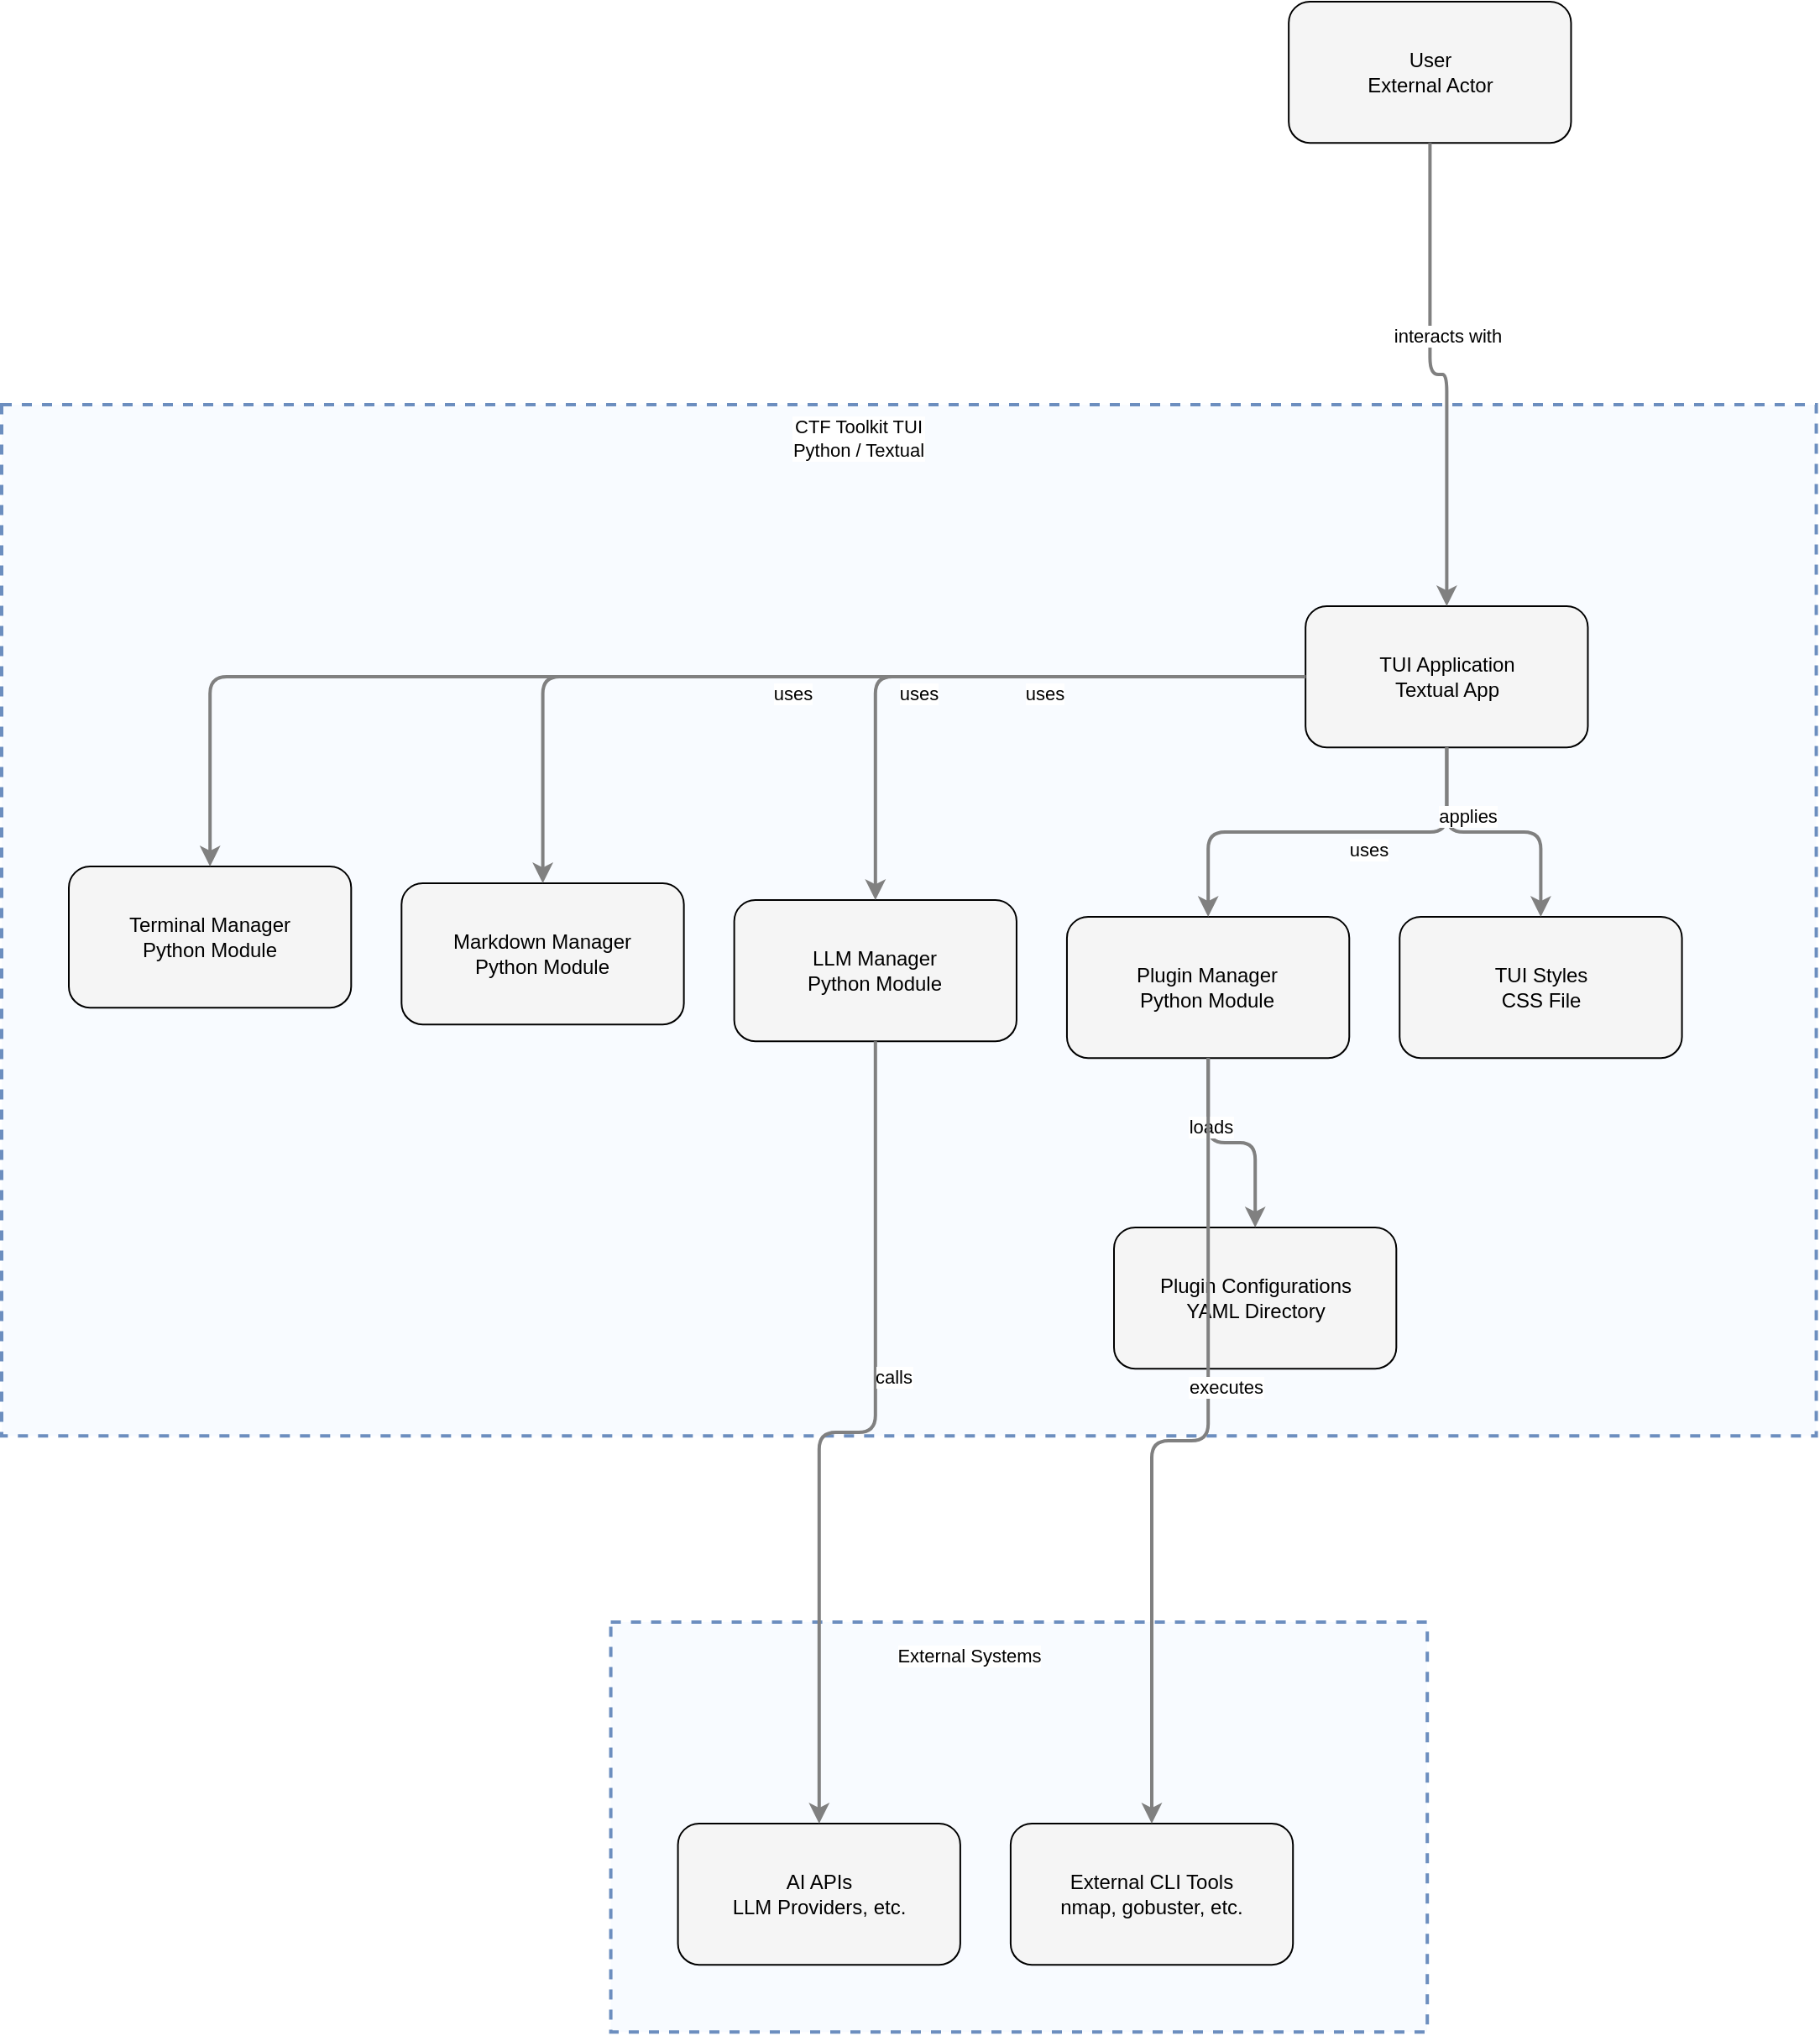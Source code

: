 <?xml version="1.0" encoding="UTF-8"?>
      <mxfile version="14.6.5" type="device">
        <diagram id="codeviz-diagram" name="System Diagram">
          <mxGraphModel dx="1000" dy="1000" grid="1" gridSize="10" guides="1" tooltips="1" connect="1" arrows="1" fold="1" page="1" pageScale="1" pageWidth="1169" pageHeight="827" math="0" shadow="0">
            <root>
              <mxCell id="0"/>
              <mxCell id="1" parent="0"/>
              <mxCell id="391" value="" style="html=1;whiteSpace=wrap;container=1;fillColor=#dae8fc;strokeColor=#6c8ebf;dashed=1;fillOpacity=20;strokeWidth=2;containerType=none;recursiveResize=0;movable=1;resizable=1;autosize=0;dropTarget=0" vertex="1" parent="1">
                <mxGeometry x="384.789" y="977" width="486.316" height="244.079" as="geometry"/>
              </mxCell>
              <mxCell id="391_label" value="External Systems" style="edgeLabel;html=1;align=center;verticalAlign=middle;resizable=0;labelBackgroundColor=white;spacing=5" vertex="1" parent="1">
                <mxGeometry x="392.789" y="985" width="410.316" height="24" as="geometry"/>
              </mxCell>
<mxCell id="392" value="" style="html=1;whiteSpace=wrap;container=1;fillColor=#dae8fc;strokeColor=#6c8ebf;dashed=1;fillOpacity=20;strokeWidth=2;containerType=none;recursiveResize=0;movable=1;resizable=1;autosize=0;dropTarget=0" vertex="1" parent="1">
                <mxGeometry x="22" y="252" width="1080.789" height="614.079" as="geometry"/>
              </mxCell>
              <mxCell id="392_label" value="CTF Toolkit TUI&lt;br&gt;Python / Textual" style="edgeLabel;html=1;align=center;verticalAlign=middle;resizable=0;labelBackgroundColor=white;spacing=5" vertex="1" parent="1">
                <mxGeometry x="30" y="260" width="1004.789" height="24" as="geometry"/>
              </mxCell>
              <mxCell id="393" value="User&lt;br&gt;External Actor" style="rounded=1;whiteSpace=wrap;html=1;fillColor=#f5f5f5" vertex="1" parent="1">
                    <mxGeometry x="788.579" y="12" width="168.158" height="84.079" as="geometry"/>
                  </mxCell>
<mxCell id="394" value="TUI Application&lt;br&gt;Textual App" style="rounded=1;whiteSpace=wrap;html=1;fillColor=#f5f5f5" vertex="1" parent="392">
                    <mxGeometry x="776.579" y="120" width="168.158" height="84.079" as="geometry"/>
                  </mxCell>
<mxCell id="395" value="Terminal Manager&lt;br&gt;Python Module" style="rounded=1;whiteSpace=wrap;html=1;fillColor=#f5f5f5" vertex="1" parent="392">
                    <mxGeometry x="40" y="275" width="168.158" height="84.079" as="geometry"/>
                  </mxCell>
<mxCell id="396" value="Markdown Manager&lt;br&gt;Python Module" style="rounded=1;whiteSpace=wrap;html=1;fillColor=#f5f5f5" vertex="1" parent="392">
                    <mxGeometry x="238.158" y="285" width="168.158" height="84.079" as="geometry"/>
                  </mxCell>
<mxCell id="397" value="LLM Manager&lt;br&gt;Python Module" style="rounded=1;whiteSpace=wrap;html=1;fillColor=#f5f5f5" vertex="1" parent="392">
                    <mxGeometry x="436.316" y="295" width="168.158" height="84.079" as="geometry"/>
                  </mxCell>
<mxCell id="398" value="Plugin Manager&lt;br&gt;Python Module" style="rounded=1;whiteSpace=wrap;html=1;fillColor=#f5f5f5" vertex="1" parent="392">
                    <mxGeometry x="634.473" y="305" width="168.158" height="84.079" as="geometry"/>
                  </mxCell>
<mxCell id="399" value="Plugin Configurations&lt;br&gt;YAML Directory" style="rounded=1;whiteSpace=wrap;html=1;fillColor=#f5f5f5" vertex="1" parent="392">
                    <mxGeometry x="662.5" y="490" width="168.158" height="84.079" as="geometry"/>
                  </mxCell>
<mxCell id="400" value="TUI Styles&lt;br&gt;CSS File" style="rounded=1;whiteSpace=wrap;html=1;fillColor=#f5f5f5" vertex="1" parent="392">
                    <mxGeometry x="832.631" y="305" width="168.158" height="84.079" as="geometry"/>
                  </mxCell>
<mxCell id="401" value="AI APIs&lt;br&gt;LLM Providers, etc." style="rounded=1;whiteSpace=wrap;html=1;fillColor=#f5f5f5" vertex="1" parent="391">
                    <mxGeometry x="40" y="120" width="168.158" height="84.079" as="geometry"/>
                  </mxCell>
<mxCell id="402" value="External CLI Tools&lt;br&gt;nmap, gobuster, etc." style="rounded=1;whiteSpace=wrap;html=1;fillColor=#f5f5f5" vertex="1" parent="391">
                    <mxGeometry x="238.158" y="120" width="168.158" height="84.079" as="geometry"/>
                  </mxCell>
              <mxCell id="edge-214" style="edgeStyle=orthogonalEdgeStyle;rounded=1;orthogonalLoop=1;jettySize=auto;html=1;strokeColor=#808080;strokeWidth=2;jumpStyle=arc;jumpSize=10;spacing=15;labelBackgroundColor=white;labelBorderColor=none" edge="1" parent="1" source="393" target="394">
                  <mxGeometry relative="1" as="geometry"/>
                </mxCell>
                <mxCell id="edge-214_label" value="interacts with" style="edgeLabel;html=1;align=center;verticalAlign=middle;resizable=0;points=[];" vertex="1" connectable="0" parent="edge-214">
                  <mxGeometry x="-0.2" y="10" relative="1" as="geometry">
                    <mxPoint as="offset"/>
                  </mxGeometry>
                </mxCell>
<mxCell id="edge-215" style="edgeStyle=orthogonalEdgeStyle;rounded=1;orthogonalLoop=1;jettySize=auto;html=1;strokeColor=#808080;strokeWidth=2;jumpStyle=arc;jumpSize=10;spacing=15;labelBackgroundColor=white;labelBorderColor=none" edge="1" parent="1" source="394" target="395">
                  <mxGeometry relative="1" as="geometry"/>
                </mxCell>
                <mxCell id="edge-215_label" value="uses" style="edgeLabel;html=1;align=center;verticalAlign=middle;resizable=0;points=[];" vertex="1" connectable="0" parent="edge-215">
                  <mxGeometry x="-0.2" y="10" relative="1" as="geometry">
                    <mxPoint as="offset"/>
                  </mxGeometry>
                </mxCell>
<mxCell id="edge-216" style="edgeStyle=orthogonalEdgeStyle;rounded=1;orthogonalLoop=1;jettySize=auto;html=1;strokeColor=#808080;strokeWidth=2;jumpStyle=arc;jumpSize=10;spacing=15;labelBackgroundColor=white;labelBorderColor=none" edge="1" parent="1" source="394" target="396">
                  <mxGeometry relative="1" as="geometry"/>
                </mxCell>
                <mxCell id="edge-216_label" value="uses" style="edgeLabel;html=1;align=center;verticalAlign=middle;resizable=0;points=[];" vertex="1" connectable="0" parent="edge-216">
                  <mxGeometry x="-0.2" y="10" relative="1" as="geometry">
                    <mxPoint as="offset"/>
                  </mxGeometry>
                </mxCell>
<mxCell id="edge-217" style="edgeStyle=orthogonalEdgeStyle;rounded=1;orthogonalLoop=1;jettySize=auto;html=1;strokeColor=#808080;strokeWidth=2;jumpStyle=arc;jumpSize=10;spacing=15;labelBackgroundColor=white;labelBorderColor=none" edge="1" parent="1" source="394" target="397">
                  <mxGeometry relative="1" as="geometry"/>
                </mxCell>
                <mxCell id="edge-217_label" value="uses" style="edgeLabel;html=1;align=center;verticalAlign=middle;resizable=0;points=[];" vertex="1" connectable="0" parent="edge-217">
                  <mxGeometry x="-0.2" y="10" relative="1" as="geometry">
                    <mxPoint as="offset"/>
                  </mxGeometry>
                </mxCell>
<mxCell id="edge-218" style="edgeStyle=orthogonalEdgeStyle;rounded=1;orthogonalLoop=1;jettySize=auto;html=1;strokeColor=#808080;strokeWidth=2;jumpStyle=arc;jumpSize=10;spacing=15;labelBackgroundColor=white;labelBorderColor=none" edge="1" parent="1" source="394" target="398">
                  <mxGeometry relative="1" as="geometry"/>
                </mxCell>
                <mxCell id="edge-218_label" value="uses" style="edgeLabel;html=1;align=center;verticalAlign=middle;resizable=0;points=[];" vertex="1" connectable="0" parent="edge-218">
                  <mxGeometry x="-0.2" y="10" relative="1" as="geometry">
                    <mxPoint as="offset"/>
                  </mxGeometry>
                </mxCell>
<mxCell id="edge-219" style="edgeStyle=orthogonalEdgeStyle;rounded=1;orthogonalLoop=1;jettySize=auto;html=1;strokeColor=#808080;strokeWidth=2;jumpStyle=arc;jumpSize=10;spacing=15;labelBackgroundColor=white;labelBorderColor=none" edge="1" parent="1" source="394" target="400">
                  <mxGeometry relative="1" as="geometry"/>
                </mxCell>
                <mxCell id="edge-219_label" value="applies" style="edgeLabel;html=1;align=center;verticalAlign=middle;resizable=0;points=[];" vertex="1" connectable="0" parent="edge-219">
                  <mxGeometry x="-0.2" y="10" relative="1" as="geometry">
                    <mxPoint as="offset"/>
                  </mxGeometry>
                </mxCell>
<mxCell id="edge-220" style="edgeStyle=orthogonalEdgeStyle;rounded=1;orthogonalLoop=1;jettySize=auto;html=1;strokeColor=#808080;strokeWidth=2;jumpStyle=arc;jumpSize=10;spacing=15;labelBackgroundColor=white;labelBorderColor=none" edge="1" parent="1" source="398" target="399">
                  <mxGeometry relative="1" as="geometry"/>
                </mxCell>
                <mxCell id="edge-220_label" value="loads" style="edgeLabel;html=1;align=center;verticalAlign=middle;resizable=0;points=[];" vertex="1" connectable="0" parent="edge-220">
                  <mxGeometry x="-0.2" y="10" relative="1" as="geometry">
                    <mxPoint as="offset"/>
                  </mxGeometry>
                </mxCell>
<mxCell id="edge-221" style="edgeStyle=orthogonalEdgeStyle;rounded=1;orthogonalLoop=1;jettySize=auto;html=1;strokeColor=#808080;strokeWidth=2;jumpStyle=arc;jumpSize=10;spacing=15;labelBackgroundColor=white;labelBorderColor=none" edge="1" parent="1" source="398" target="402">
                  <mxGeometry relative="1" as="geometry"/>
                </mxCell>
                <mxCell id="edge-221_label" value="executes" style="edgeLabel;html=1;align=center;verticalAlign=middle;resizable=0;points=[];" vertex="1" connectable="0" parent="edge-221">
                  <mxGeometry x="-0.2" y="10" relative="1" as="geometry">
                    <mxPoint as="offset"/>
                  </mxGeometry>
                </mxCell>
<mxCell id="edge-222" style="edgeStyle=orthogonalEdgeStyle;rounded=1;orthogonalLoop=1;jettySize=auto;html=1;strokeColor=#808080;strokeWidth=2;jumpStyle=arc;jumpSize=10;spacing=15;labelBackgroundColor=white;labelBorderColor=none" edge="1" parent="1" source="397" target="401">
                  <mxGeometry relative="1" as="geometry"/>
                </mxCell>
                <mxCell id="edge-222_label" value="calls" style="edgeLabel;html=1;align=center;verticalAlign=middle;resizable=0;points=[];" vertex="1" connectable="0" parent="edge-222">
                  <mxGeometry x="-0.2" y="10" relative="1" as="geometry">
                    <mxPoint as="offset"/>
                  </mxGeometry>
                </mxCell>
            </root>
          </mxGraphModel>
        </diagram>
      </mxfile>